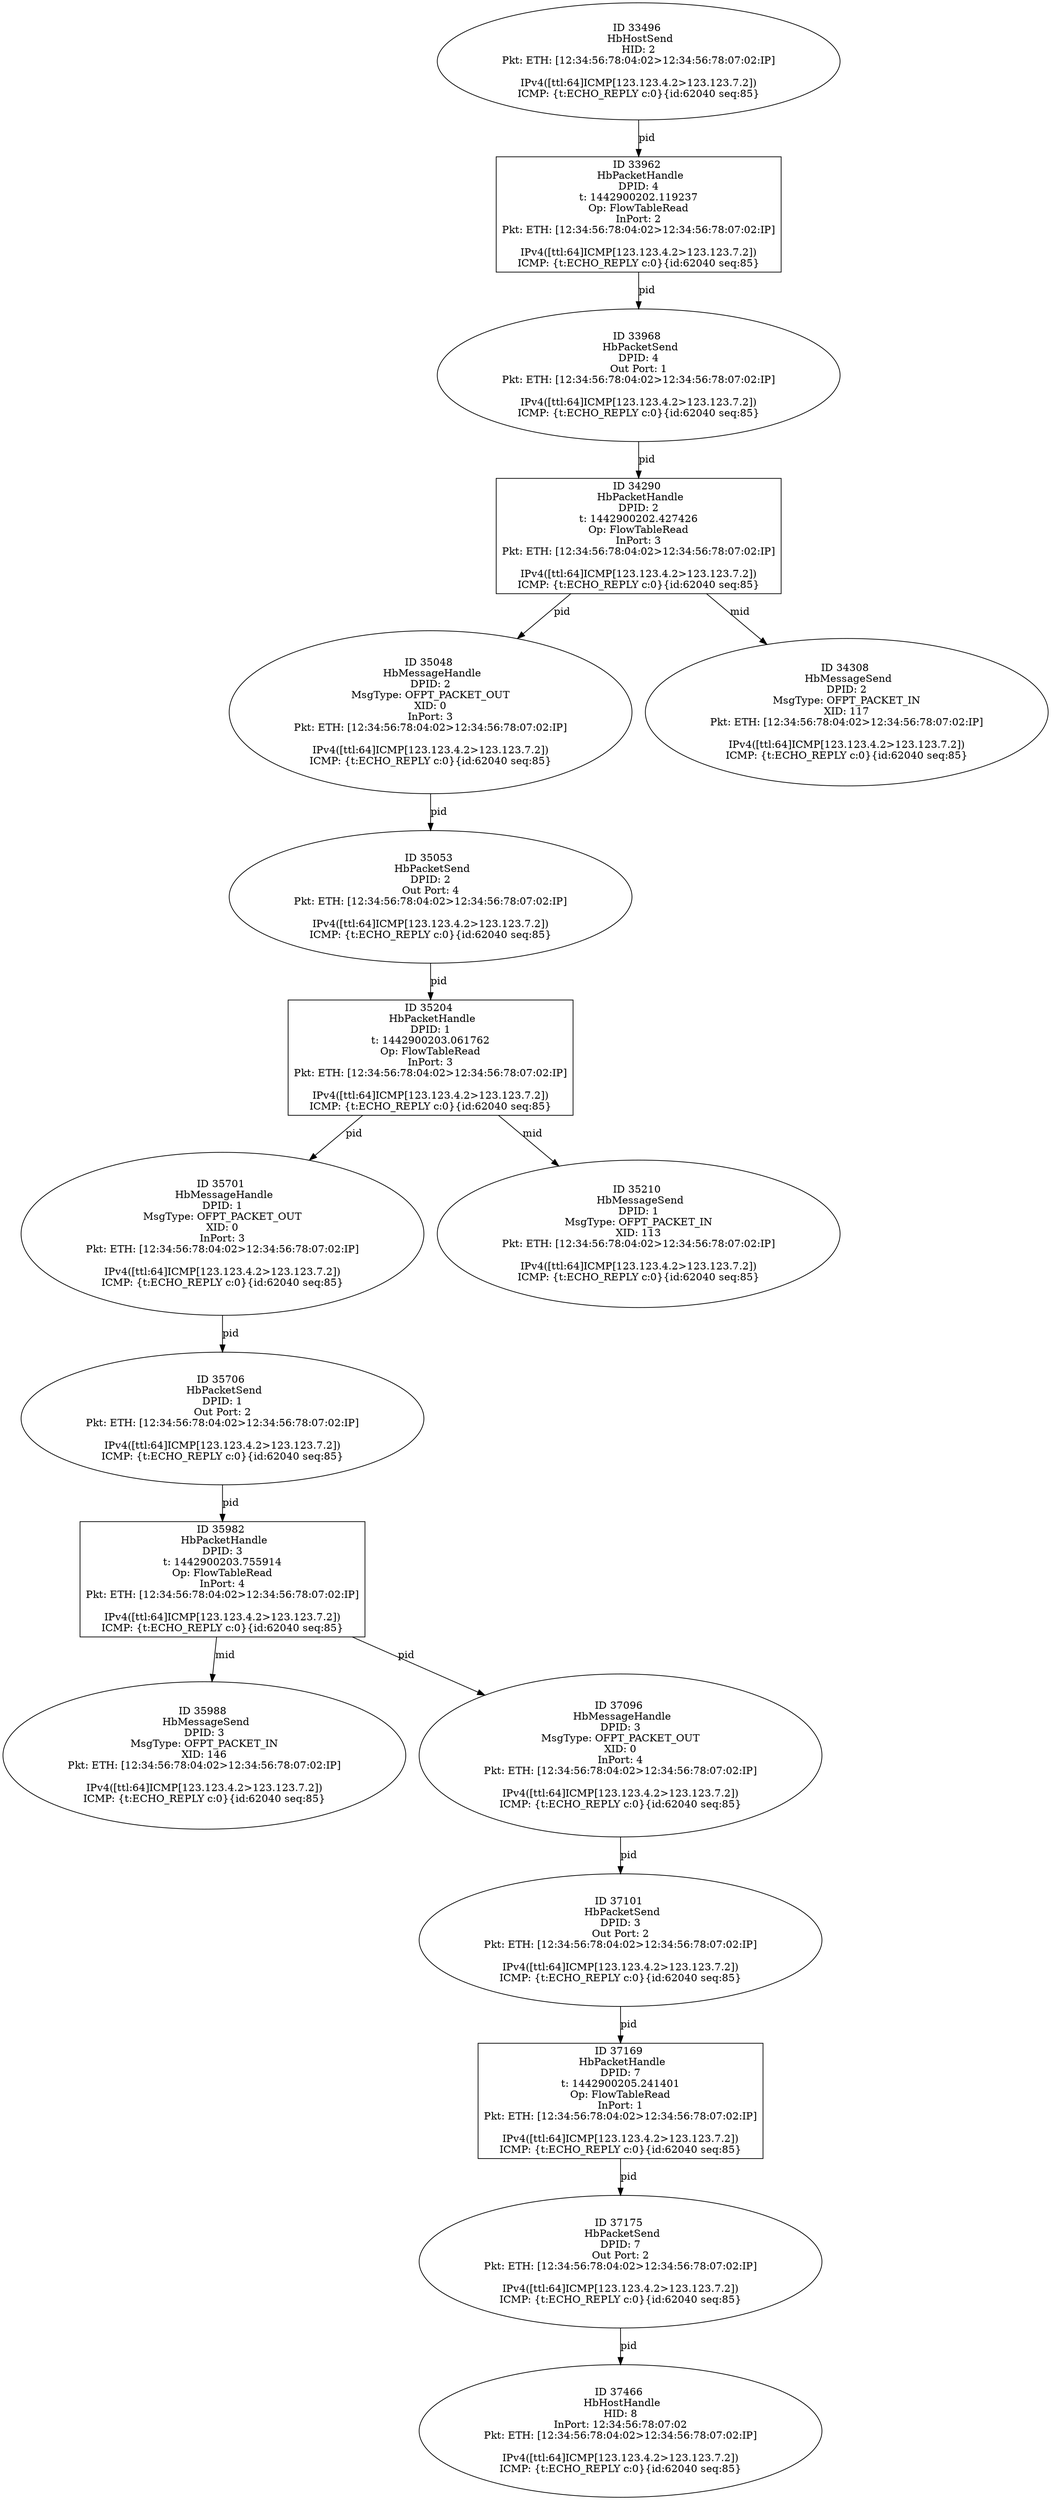 strict digraph G {
35204 [shape=box, event=<hb_events.HbPacketHandle object at 0x10f101c90>, label="ID 35204 
 HbPacketHandle
DPID: 1
t: 1442900203.061762
Op: FlowTableRead
InPort: 3
Pkt: ETH: [12:34:56:78:04:02>12:34:56:78:07:02:IP]

IPv4([ttl:64]ICMP[123.123.4.2>123.123.7.2])
ICMP: {t:ECHO_REPLY c:0}{id:62040 seq:85}"];
35048 [shape=oval, event=<hb_events.HbMessageHandle object at 0x10f093210>, label="ID 35048 
 HbMessageHandle
DPID: 2
MsgType: OFPT_PACKET_OUT
XID: 0
InPort: 3
Pkt: ETH: [12:34:56:78:04:02>12:34:56:78:07:02:IP]

IPv4([ttl:64]ICMP[123.123.4.2>123.123.7.2])
ICMP: {t:ECHO_REPLY c:0}{id:62040 seq:85}"];
33962 [shape=box, event=<hb_events.HbPacketHandle object at 0x10eda6f90>, label="ID 33962 
 HbPacketHandle
DPID: 4
t: 1442900202.119237
Op: FlowTableRead
InPort: 2
Pkt: ETH: [12:34:56:78:04:02>12:34:56:78:07:02:IP]

IPv4([ttl:64]ICMP[123.123.4.2>123.123.7.2])
ICMP: {t:ECHO_REPLY c:0}{id:62040 seq:85}"];
35053 [shape=oval, event=<hb_events.HbPacketSend object at 0x10f093810>, label="ID 35053 
 HbPacketSend
DPID: 2
Out Port: 4
Pkt: ETH: [12:34:56:78:04:02>12:34:56:78:07:02:IP]

IPv4([ttl:64]ICMP[123.123.4.2>123.123.7.2])
ICMP: {t:ECHO_REPLY c:0}{id:62040 seq:85}"];
35982 [shape=box, event=<hb_events.HbPacketHandle object at 0x10f3fc910>, label="ID 35982 
 HbPacketHandle
DPID: 3
t: 1442900203.755914
Op: FlowTableRead
InPort: 4
Pkt: ETH: [12:34:56:78:04:02>12:34:56:78:07:02:IP]

IPv4([ttl:64]ICMP[123.123.4.2>123.123.7.2])
ICMP: {t:ECHO_REPLY c:0}{id:62040 seq:85}"];
37101 [shape=oval, event=<hb_events.HbPacketSend object at 0x10f9ea6d0>, label="ID 37101 
 HbPacketSend
DPID: 3
Out Port: 2
Pkt: ETH: [12:34:56:78:04:02>12:34:56:78:07:02:IP]

IPv4([ttl:64]ICMP[123.123.4.2>123.123.7.2])
ICMP: {t:ECHO_REPLY c:0}{id:62040 seq:85}"];
33968 [shape=oval, event=<hb_events.HbPacketSend object at 0x10edadb90>, label="ID 33968 
 HbPacketSend
DPID: 4
Out Port: 1
Pkt: ETH: [12:34:56:78:04:02>12:34:56:78:07:02:IP]

IPv4([ttl:64]ICMP[123.123.4.2>123.123.7.2])
ICMP: {t:ECHO_REPLY c:0}{id:62040 seq:85}"];
37169 [shape=box, event=<hb_events.HbPacketHandle object at 0x10fa2bf50>, label="ID 37169 
 HbPacketHandle
DPID: 7
t: 1442900205.241401
Op: FlowTableRead
InPort: 1
Pkt: ETH: [12:34:56:78:04:02>12:34:56:78:07:02:IP]

IPv4([ttl:64]ICMP[123.123.4.2>123.123.7.2])
ICMP: {t:ECHO_REPLY c:0}{id:62040 seq:85}"];
34290 [shape=box, event=<hb_events.HbPacketHandle object at 0x10ee64b90>, label="ID 34290 
 HbPacketHandle
DPID: 2
t: 1442900202.427426
Op: FlowTableRead
InPort: 3
Pkt: ETH: [12:34:56:78:04:02>12:34:56:78:07:02:IP]

IPv4([ttl:64]ICMP[123.123.4.2>123.123.7.2])
ICMP: {t:ECHO_REPLY c:0}{id:62040 seq:85}"];
35988 [shape=oval, event=<hb_events.HbMessageSend object at 0x10f408910>, label="ID 35988 
 HbMessageSend
DPID: 3
MsgType: OFPT_PACKET_IN
XID: 146
Pkt: ETH: [12:34:56:78:04:02>12:34:56:78:07:02:IP]

IPv4([ttl:64]ICMP[123.123.4.2>123.123.7.2])
ICMP: {t:ECHO_REPLY c:0}{id:62040 seq:85}"];
35701 [shape=oval, event=<hb_events.HbMessageHandle object at 0x10f2bcd50>, label="ID 35701 
 HbMessageHandle
DPID: 1
MsgType: OFPT_PACKET_OUT
XID: 0
InPort: 3
Pkt: ETH: [12:34:56:78:04:02>12:34:56:78:07:02:IP]

IPv4([ttl:64]ICMP[123.123.4.2>123.123.7.2])
ICMP: {t:ECHO_REPLY c:0}{id:62040 seq:85}"];
35706 [shape=oval, event=<hb_events.HbPacketSend object at 0x10f289810>, label="ID 35706 
 HbPacketSend
DPID: 1
Out Port: 2
Pkt: ETH: [12:34:56:78:04:02>12:34:56:78:07:02:IP]

IPv4([ttl:64]ICMP[123.123.4.2>123.123.7.2])
ICMP: {t:ECHO_REPLY c:0}{id:62040 seq:85}"];
37175 [shape=oval, event=<hb_events.HbPacketSend object at 0x10fa38250>, label="ID 37175 
 HbPacketSend
DPID: 7
Out Port: 2
Pkt: ETH: [12:34:56:78:04:02>12:34:56:78:07:02:IP]

IPv4([ttl:64]ICMP[123.123.4.2>123.123.7.2])
ICMP: {t:ECHO_REPLY c:0}{id:62040 seq:85}"];
33496 [shape=oval, event=<hb_events.HbHostSend object at 0x10ecbed90>, label="ID 33496 
 HbHostSend
HID: 2
Pkt: ETH: [12:34:56:78:04:02>12:34:56:78:07:02:IP]

IPv4([ttl:64]ICMP[123.123.4.2>123.123.7.2])
ICMP: {t:ECHO_REPLY c:0}{id:62040 seq:85}"];
34308 [shape=oval, event=<hb_events.HbMessageSend object at 0x10ee64a10>, label="ID 34308 
 HbMessageSend
DPID: 2
MsgType: OFPT_PACKET_IN
XID: 117
Pkt: ETH: [12:34:56:78:04:02>12:34:56:78:07:02:IP]

IPv4([ttl:64]ICMP[123.123.4.2>123.123.7.2])
ICMP: {t:ECHO_REPLY c:0}{id:62040 seq:85}"];
37466 [shape=oval, event=<hb_events.HbHostHandle object at 0x10fbd0d90>, label="ID 37466 
 HbHostHandle
HID: 8
InPort: 12:34:56:78:07:02
Pkt: ETH: [12:34:56:78:04:02>12:34:56:78:07:02:IP]

IPv4([ttl:64]ICMP[123.123.4.2>123.123.7.2])
ICMP: {t:ECHO_REPLY c:0}{id:62040 seq:85}"];
37096 [shape=oval, event=<hb_events.HbMessageHandle object at 0x10fa04b90>, label="ID 37096 
 HbMessageHandle
DPID: 3
MsgType: OFPT_PACKET_OUT
XID: 0
InPort: 4
Pkt: ETH: [12:34:56:78:04:02>12:34:56:78:07:02:IP]

IPv4([ttl:64]ICMP[123.123.4.2>123.123.7.2])
ICMP: {t:ECHO_REPLY c:0}{id:62040 seq:85}"];
35210 [shape=oval, event=<hb_events.HbMessageSend object at 0x10f107250>, label="ID 35210 
 HbMessageSend
DPID: 1
MsgType: OFPT_PACKET_IN
XID: 113
Pkt: ETH: [12:34:56:78:04:02>12:34:56:78:07:02:IP]

IPv4([ttl:64]ICMP[123.123.4.2>123.123.7.2])
ICMP: {t:ECHO_REPLY c:0}{id:62040 seq:85}"];
35204 -> 35210  [rel=mid, label=mid];
35204 -> 35701  [rel=pid, label=pid];
35048 -> 35053  [rel=pid, label=pid];
33962 -> 33968  [rel=pid, label=pid];
35053 -> 35204  [rel=pid, label=pid];
35982 -> 37096  [rel=pid, label=pid];
35982 -> 35988  [rel=mid, label=mid];
37101 -> 37169  [rel=pid, label=pid];
33968 -> 34290  [rel=pid, label=pid];
37169 -> 37175  [rel=pid, label=pid];
34290 -> 35048  [rel=pid, label=pid];
34290 -> 34308  [rel=mid, label=mid];
35701 -> 35706  [rel=pid, label=pid];
37096 -> 37101  [rel=pid, label=pid];
37175 -> 37466  [rel=pid, label=pid];
33496 -> 33962  [rel=pid, label=pid];
35706 -> 35982  [rel=pid, label=pid];
}
